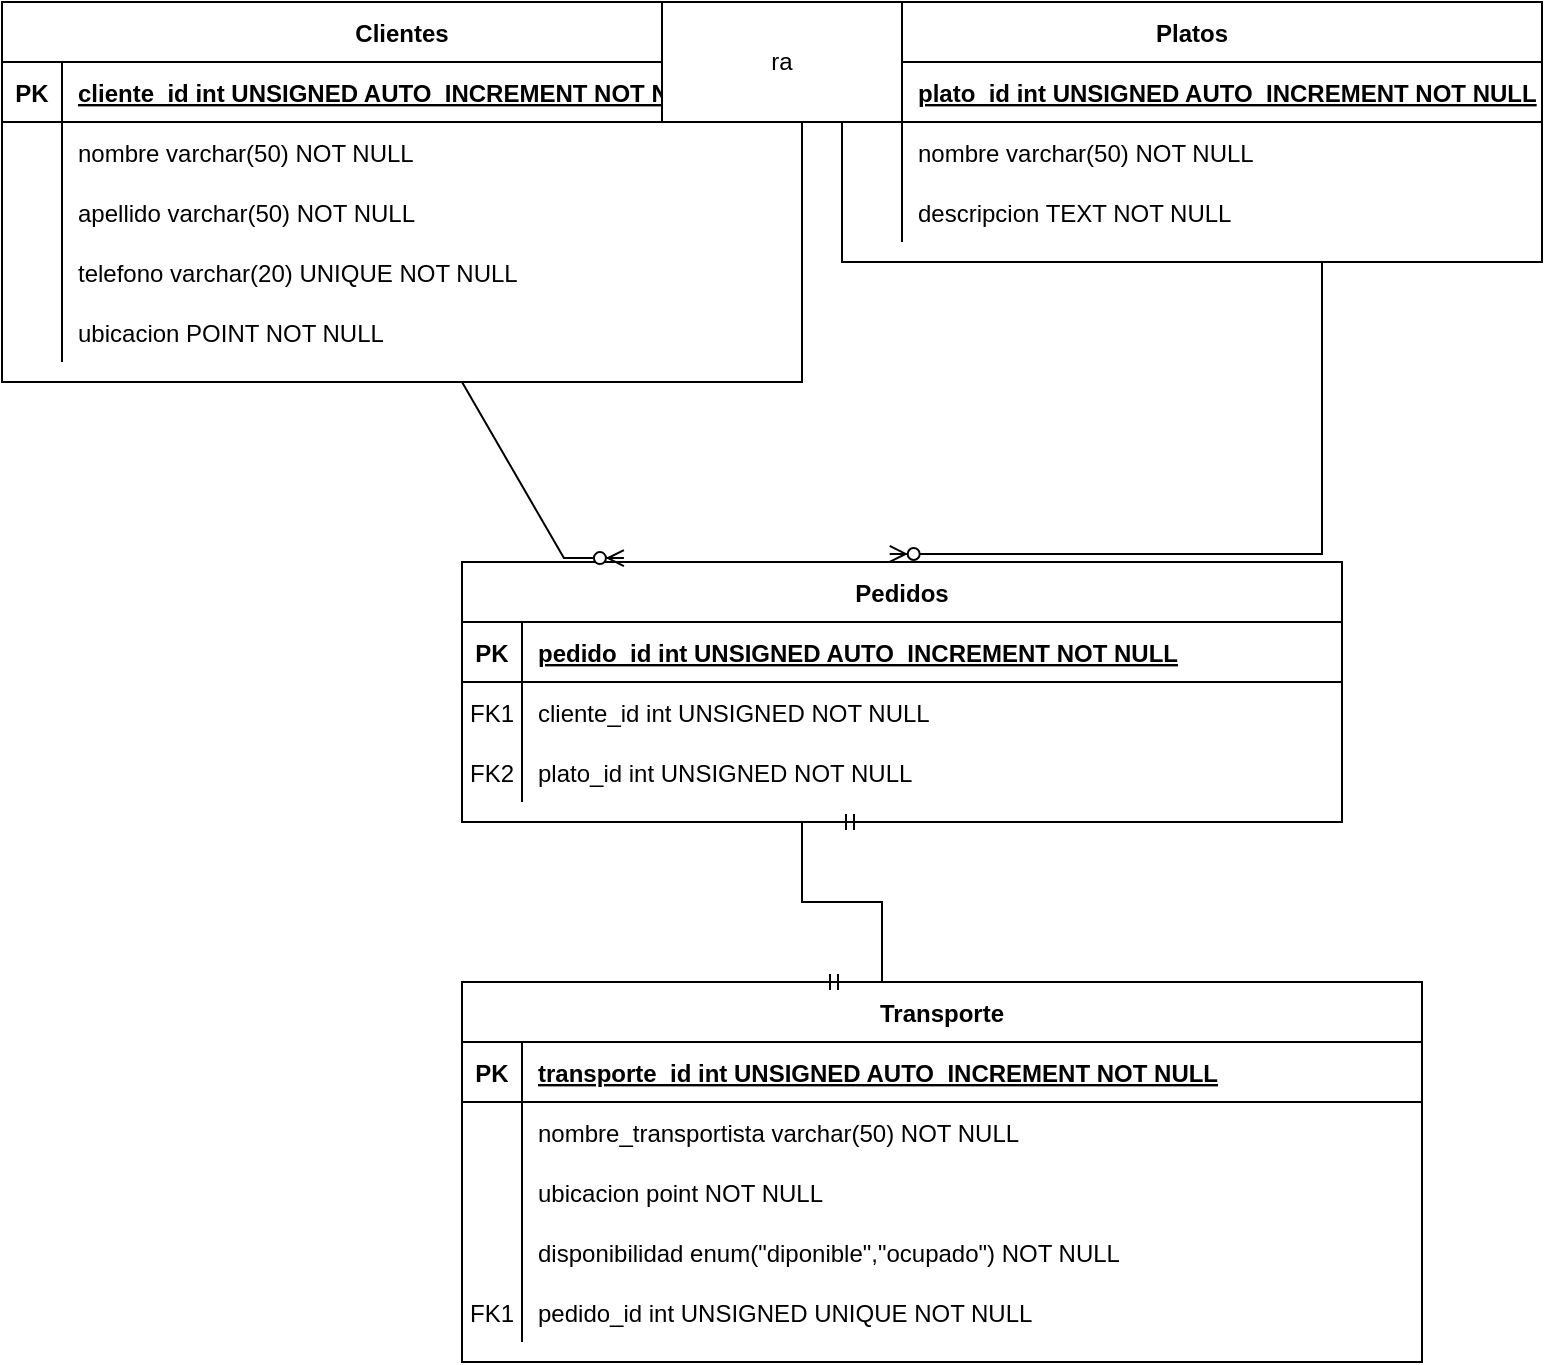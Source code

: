 <mxfile version="24.7.8">
  <diagram id="R2lEEEUBdFMjLlhIrx00" name="Page-1">
    <mxGraphModel dx="1114" dy="566" grid="1" gridSize="10" guides="1" tooltips="1" connect="1" arrows="1" fold="1" page="1" pageScale="1" pageWidth="850" pageHeight="1100" math="0" shadow="0" extFonts="Permanent Marker^https://fonts.googleapis.com/css?family=Permanent+Marker">
      <root>
        <mxCell id="0" />
        <mxCell id="1" parent="0" />
        <mxCell id="8GQuHzj6Ak3mfjsTJfdP-1" value="Clientes" style="shape=table;startSize=30;container=1;collapsible=1;childLayout=tableLayout;fixedRows=1;rowLines=0;fontStyle=1;align=center;resizeLast=1;" parent="1" vertex="1">
          <mxGeometry x="30" y="260" width="400" height="190" as="geometry" />
        </mxCell>
        <mxCell id="8GQuHzj6Ak3mfjsTJfdP-2" value="" style="shape=partialRectangle;collapsible=0;dropTarget=0;pointerEvents=0;fillColor=none;points=[[0,0.5],[1,0.5]];portConstraint=eastwest;top=0;left=0;right=0;bottom=1;" parent="8GQuHzj6Ak3mfjsTJfdP-1" vertex="1">
          <mxGeometry y="30" width="400" height="30" as="geometry" />
        </mxCell>
        <mxCell id="8GQuHzj6Ak3mfjsTJfdP-3" value="PK" style="shape=partialRectangle;overflow=hidden;connectable=0;fillColor=none;top=0;left=0;bottom=0;right=0;fontStyle=1;" parent="8GQuHzj6Ak3mfjsTJfdP-2" vertex="1">
          <mxGeometry width="30" height="30" as="geometry">
            <mxRectangle width="30" height="30" as="alternateBounds" />
          </mxGeometry>
        </mxCell>
        <mxCell id="8GQuHzj6Ak3mfjsTJfdP-4" value="cliente_id int UNSIGNED AUTO_INCREMENT NOT NULL " style="shape=partialRectangle;overflow=hidden;connectable=0;fillColor=none;top=0;left=0;bottom=0;right=0;align=left;spacingLeft=6;fontStyle=5;" parent="8GQuHzj6Ak3mfjsTJfdP-2" vertex="1">
          <mxGeometry x="30" width="370" height="30" as="geometry">
            <mxRectangle width="370" height="30" as="alternateBounds" />
          </mxGeometry>
        </mxCell>
        <mxCell id="8GQuHzj6Ak3mfjsTJfdP-5" value="" style="shape=partialRectangle;collapsible=0;dropTarget=0;pointerEvents=0;fillColor=none;points=[[0,0.5],[1,0.5]];portConstraint=eastwest;top=0;left=0;right=0;bottom=0;" parent="8GQuHzj6Ak3mfjsTJfdP-1" vertex="1">
          <mxGeometry y="60" width="400" height="30" as="geometry" />
        </mxCell>
        <mxCell id="8GQuHzj6Ak3mfjsTJfdP-6" value="" style="shape=partialRectangle;overflow=hidden;connectable=0;fillColor=none;top=0;left=0;bottom=0;right=0;" parent="8GQuHzj6Ak3mfjsTJfdP-5" vertex="1">
          <mxGeometry width="30" height="30" as="geometry">
            <mxRectangle width="30" height="30" as="alternateBounds" />
          </mxGeometry>
        </mxCell>
        <mxCell id="8GQuHzj6Ak3mfjsTJfdP-7" value="nombre varchar(50) NOT NULL" style="shape=partialRectangle;overflow=hidden;connectable=0;fillColor=none;top=0;left=0;bottom=0;right=0;align=left;spacingLeft=6;" parent="8GQuHzj6Ak3mfjsTJfdP-5" vertex="1">
          <mxGeometry x="30" width="370" height="30" as="geometry">
            <mxRectangle width="370" height="30" as="alternateBounds" />
          </mxGeometry>
        </mxCell>
        <mxCell id="8GQuHzj6Ak3mfjsTJfdP-15" value="" style="shape=partialRectangle;collapsible=0;dropTarget=0;pointerEvents=0;fillColor=none;points=[[0,0.5],[1,0.5]];portConstraint=eastwest;top=0;left=0;right=0;bottom=0;" parent="8GQuHzj6Ak3mfjsTJfdP-1" vertex="1">
          <mxGeometry y="90" width="400" height="30" as="geometry" />
        </mxCell>
        <mxCell id="8GQuHzj6Ak3mfjsTJfdP-16" value="" style="shape=partialRectangle;overflow=hidden;connectable=0;fillColor=none;top=0;left=0;bottom=0;right=0;" parent="8GQuHzj6Ak3mfjsTJfdP-15" vertex="1">
          <mxGeometry width="30" height="30" as="geometry">
            <mxRectangle width="30" height="30" as="alternateBounds" />
          </mxGeometry>
        </mxCell>
        <mxCell id="8GQuHzj6Ak3mfjsTJfdP-17" value="apellido varchar(50) NOT NULL" style="shape=partialRectangle;overflow=hidden;connectable=0;fillColor=none;top=0;left=0;bottom=0;right=0;align=left;spacingLeft=6;" parent="8GQuHzj6Ak3mfjsTJfdP-15" vertex="1">
          <mxGeometry x="30" width="370" height="30" as="geometry">
            <mxRectangle width="370" height="30" as="alternateBounds" />
          </mxGeometry>
        </mxCell>
        <mxCell id="8GQuHzj6Ak3mfjsTJfdP-18" value="" style="shape=partialRectangle;collapsible=0;dropTarget=0;pointerEvents=0;fillColor=none;points=[[0,0.5],[1,0.5]];portConstraint=eastwest;top=0;left=0;right=0;bottom=0;" parent="8GQuHzj6Ak3mfjsTJfdP-1" vertex="1">
          <mxGeometry y="120" width="400" height="30" as="geometry" />
        </mxCell>
        <mxCell id="8GQuHzj6Ak3mfjsTJfdP-19" value="" style="shape=partialRectangle;overflow=hidden;connectable=0;fillColor=none;top=0;left=0;bottom=0;right=0;" parent="8GQuHzj6Ak3mfjsTJfdP-18" vertex="1">
          <mxGeometry width="30" height="30" as="geometry">
            <mxRectangle width="30" height="30" as="alternateBounds" />
          </mxGeometry>
        </mxCell>
        <mxCell id="8GQuHzj6Ak3mfjsTJfdP-20" value="telefono varchar(20) UNIQUE NOT NULL" style="shape=partialRectangle;overflow=hidden;connectable=0;fillColor=none;top=0;left=0;bottom=0;right=0;align=left;spacingLeft=6;" parent="8GQuHzj6Ak3mfjsTJfdP-18" vertex="1">
          <mxGeometry x="30" width="370" height="30" as="geometry">
            <mxRectangle width="370" height="30" as="alternateBounds" />
          </mxGeometry>
        </mxCell>
        <mxCell id="8GQuHzj6Ak3mfjsTJfdP-21" value="" style="shape=partialRectangle;collapsible=0;dropTarget=0;pointerEvents=0;fillColor=none;points=[[0,0.5],[1,0.5]];portConstraint=eastwest;top=0;left=0;right=0;bottom=0;" parent="8GQuHzj6Ak3mfjsTJfdP-1" vertex="1">
          <mxGeometry y="150" width="400" height="30" as="geometry" />
        </mxCell>
        <mxCell id="8GQuHzj6Ak3mfjsTJfdP-22" value="" style="shape=partialRectangle;overflow=hidden;connectable=0;fillColor=none;top=0;left=0;bottom=0;right=0;" parent="8GQuHzj6Ak3mfjsTJfdP-21" vertex="1">
          <mxGeometry width="30" height="30" as="geometry">
            <mxRectangle width="30" height="30" as="alternateBounds" />
          </mxGeometry>
        </mxCell>
        <mxCell id="8GQuHzj6Ak3mfjsTJfdP-23" value="ubicacion POINT NOT NULL" style="shape=partialRectangle;overflow=hidden;connectable=0;fillColor=none;top=0;left=0;bottom=0;right=0;align=left;spacingLeft=6;" parent="8GQuHzj6Ak3mfjsTJfdP-21" vertex="1">
          <mxGeometry x="30" width="370" height="30" as="geometry">
            <mxRectangle width="370" height="30" as="alternateBounds" />
          </mxGeometry>
        </mxCell>
        <mxCell id="8GQuHzj6Ak3mfjsTJfdP-24" value="Platos" style="shape=table;startSize=30;container=1;collapsible=1;childLayout=tableLayout;fixedRows=1;rowLines=0;fontStyle=1;align=center;resizeLast=1;" parent="1" vertex="1">
          <mxGeometry x="450" y="260" width="350" height="130" as="geometry" />
        </mxCell>
        <mxCell id="8GQuHzj6Ak3mfjsTJfdP-25" value="" style="shape=partialRectangle;collapsible=0;dropTarget=0;pointerEvents=0;fillColor=none;points=[[0,0.5],[1,0.5]];portConstraint=eastwest;top=0;left=0;right=0;bottom=1;" parent="8GQuHzj6Ak3mfjsTJfdP-24" vertex="1">
          <mxGeometry y="30" width="350" height="30" as="geometry" />
        </mxCell>
        <mxCell id="8GQuHzj6Ak3mfjsTJfdP-26" value="PK" style="shape=partialRectangle;overflow=hidden;connectable=0;fillColor=none;top=0;left=0;bottom=0;right=0;fontStyle=1;" parent="8GQuHzj6Ak3mfjsTJfdP-25" vertex="1">
          <mxGeometry width="30" height="30" as="geometry">
            <mxRectangle width="30" height="30" as="alternateBounds" />
          </mxGeometry>
        </mxCell>
        <mxCell id="8GQuHzj6Ak3mfjsTJfdP-27" value="plato_id int UNSIGNED AUTO_INCREMENT NOT NULL " style="shape=partialRectangle;overflow=hidden;connectable=0;fillColor=none;top=0;left=0;bottom=0;right=0;align=left;spacingLeft=6;fontStyle=5;" parent="8GQuHzj6Ak3mfjsTJfdP-25" vertex="1">
          <mxGeometry x="30" width="320" height="30" as="geometry">
            <mxRectangle width="320" height="30" as="alternateBounds" />
          </mxGeometry>
        </mxCell>
        <mxCell id="8GQuHzj6Ak3mfjsTJfdP-28" value="" style="shape=partialRectangle;collapsible=0;dropTarget=0;pointerEvents=0;fillColor=none;points=[[0,0.5],[1,0.5]];portConstraint=eastwest;top=0;left=0;right=0;bottom=0;" parent="8GQuHzj6Ak3mfjsTJfdP-24" vertex="1">
          <mxGeometry y="60" width="350" height="30" as="geometry" />
        </mxCell>
        <mxCell id="8GQuHzj6Ak3mfjsTJfdP-29" value="" style="shape=partialRectangle;overflow=hidden;connectable=0;fillColor=none;top=0;left=0;bottom=0;right=0;" parent="8GQuHzj6Ak3mfjsTJfdP-28" vertex="1">
          <mxGeometry width="30" height="30" as="geometry">
            <mxRectangle width="30" height="30" as="alternateBounds" />
          </mxGeometry>
        </mxCell>
        <mxCell id="8GQuHzj6Ak3mfjsTJfdP-30" value="nombre varchar(50) NOT NULL" style="shape=partialRectangle;overflow=hidden;connectable=0;fillColor=none;top=0;left=0;bottom=0;right=0;align=left;spacingLeft=6;" parent="8GQuHzj6Ak3mfjsTJfdP-28" vertex="1">
          <mxGeometry x="30" width="320" height="30" as="geometry">
            <mxRectangle width="320" height="30" as="alternateBounds" />
          </mxGeometry>
        </mxCell>
        <mxCell id="8GQuHzj6Ak3mfjsTJfdP-31" value="" style="shape=partialRectangle;collapsible=0;dropTarget=0;pointerEvents=0;fillColor=none;points=[[0,0.5],[1,0.5]];portConstraint=eastwest;top=0;left=0;right=0;bottom=0;" parent="8GQuHzj6Ak3mfjsTJfdP-24" vertex="1">
          <mxGeometry y="90" width="350" height="30" as="geometry" />
        </mxCell>
        <mxCell id="8GQuHzj6Ak3mfjsTJfdP-32" value="" style="shape=partialRectangle;overflow=hidden;connectable=0;fillColor=none;top=0;left=0;bottom=0;right=0;" parent="8GQuHzj6Ak3mfjsTJfdP-31" vertex="1">
          <mxGeometry width="30" height="30" as="geometry">
            <mxRectangle width="30" height="30" as="alternateBounds" />
          </mxGeometry>
        </mxCell>
        <mxCell id="8GQuHzj6Ak3mfjsTJfdP-33" value="descripcion TEXT NOT NULL" style="shape=partialRectangle;overflow=hidden;connectable=0;fillColor=none;top=0;left=0;bottom=0;right=0;align=left;spacingLeft=6;" parent="8GQuHzj6Ak3mfjsTJfdP-31" vertex="1">
          <mxGeometry x="30" width="320" height="30" as="geometry">
            <mxRectangle width="320" height="30" as="alternateBounds" />
          </mxGeometry>
        </mxCell>
        <mxCell id="8GQuHzj6Ak3mfjsTJfdP-34" value="Pedidos" style="shape=table;startSize=30;container=1;collapsible=1;childLayout=tableLayout;fixedRows=1;rowLines=0;fontStyle=1;align=center;resizeLast=1;" parent="1" vertex="1">
          <mxGeometry x="260" y="540" width="440" height="130" as="geometry" />
        </mxCell>
        <mxCell id="8GQuHzj6Ak3mfjsTJfdP-35" value="" style="shape=partialRectangle;collapsible=0;dropTarget=0;pointerEvents=0;fillColor=none;points=[[0,0.5],[1,0.5]];portConstraint=eastwest;top=0;left=0;right=0;bottom=1;" parent="8GQuHzj6Ak3mfjsTJfdP-34" vertex="1">
          <mxGeometry y="30" width="440" height="30" as="geometry" />
        </mxCell>
        <mxCell id="8GQuHzj6Ak3mfjsTJfdP-36" value="PK" style="shape=partialRectangle;overflow=hidden;connectable=0;fillColor=none;top=0;left=0;bottom=0;right=0;fontStyle=1;" parent="8GQuHzj6Ak3mfjsTJfdP-35" vertex="1">
          <mxGeometry width="30" height="30" as="geometry">
            <mxRectangle width="30" height="30" as="alternateBounds" />
          </mxGeometry>
        </mxCell>
        <mxCell id="8GQuHzj6Ak3mfjsTJfdP-37" value="pedido_id int UNSIGNED AUTO_INCREMENT NOT NULL" style="shape=partialRectangle;overflow=hidden;connectable=0;fillColor=none;top=0;left=0;bottom=0;right=0;align=left;spacingLeft=6;fontStyle=5;" parent="8GQuHzj6Ak3mfjsTJfdP-35" vertex="1">
          <mxGeometry x="30" width="410" height="30" as="geometry">
            <mxRectangle width="410" height="30" as="alternateBounds" />
          </mxGeometry>
        </mxCell>
        <mxCell id="8GQuHzj6Ak3mfjsTJfdP-38" value="" style="shape=partialRectangle;collapsible=0;dropTarget=0;pointerEvents=0;fillColor=none;points=[[0,0.5],[1,0.5]];portConstraint=eastwest;top=0;left=0;right=0;bottom=0;" parent="8GQuHzj6Ak3mfjsTJfdP-34" vertex="1">
          <mxGeometry y="60" width="440" height="30" as="geometry" />
        </mxCell>
        <mxCell id="8GQuHzj6Ak3mfjsTJfdP-39" value="FK1" style="shape=partialRectangle;overflow=hidden;connectable=0;fillColor=none;top=0;left=0;bottom=0;right=0;" parent="8GQuHzj6Ak3mfjsTJfdP-38" vertex="1">
          <mxGeometry width="30" height="30" as="geometry">
            <mxRectangle width="30" height="30" as="alternateBounds" />
          </mxGeometry>
        </mxCell>
        <mxCell id="8GQuHzj6Ak3mfjsTJfdP-40" value="cliente_id int UNSIGNED NOT NULL" style="shape=partialRectangle;overflow=hidden;connectable=0;fillColor=none;top=0;left=0;bottom=0;right=0;align=left;spacingLeft=6;" parent="8GQuHzj6Ak3mfjsTJfdP-38" vertex="1">
          <mxGeometry x="30" width="410" height="30" as="geometry">
            <mxRectangle width="410" height="30" as="alternateBounds" />
          </mxGeometry>
        </mxCell>
        <mxCell id="8GQuHzj6Ak3mfjsTJfdP-41" value="" style="shape=partialRectangle;collapsible=0;dropTarget=0;pointerEvents=0;fillColor=none;points=[[0,0.5],[1,0.5]];portConstraint=eastwest;top=0;left=0;right=0;bottom=0;" parent="8GQuHzj6Ak3mfjsTJfdP-34" vertex="1">
          <mxGeometry y="90" width="440" height="30" as="geometry" />
        </mxCell>
        <mxCell id="8GQuHzj6Ak3mfjsTJfdP-42" value="FK2" style="shape=partialRectangle;overflow=hidden;connectable=0;fillColor=none;top=0;left=0;bottom=0;right=0;" parent="8GQuHzj6Ak3mfjsTJfdP-41" vertex="1">
          <mxGeometry width="30" height="30" as="geometry">
            <mxRectangle width="30" height="30" as="alternateBounds" />
          </mxGeometry>
        </mxCell>
        <mxCell id="8GQuHzj6Ak3mfjsTJfdP-43" value="plato_id int UNSIGNED NOT NULL" style="shape=partialRectangle;overflow=hidden;connectable=0;fillColor=none;top=0;left=0;bottom=0;right=0;align=left;spacingLeft=6;" parent="8GQuHzj6Ak3mfjsTJfdP-41" vertex="1">
          <mxGeometry x="30" width="410" height="30" as="geometry">
            <mxRectangle width="410" height="30" as="alternateBounds" />
          </mxGeometry>
        </mxCell>
        <mxCell id="8GQuHzj6Ak3mfjsTJfdP-44" value="" style="edgeStyle=entityRelationEdgeStyle;fontSize=12;html=1;endArrow=ERzeroToMany;endFill=1;rounded=0;entryX=0.184;entryY=-0.015;entryDx=0;entryDy=0;entryPerimeter=0;exitX=0.5;exitY=1;exitDx=0;exitDy=0;" parent="1" source="8GQuHzj6Ak3mfjsTJfdP-1" target="8GQuHzj6Ak3mfjsTJfdP-34" edge="1">
          <mxGeometry width="100" height="100" relative="1" as="geometry">
            <mxPoint x="300" y="660" as="sourcePoint" />
            <mxPoint x="320" y="710" as="targetPoint" />
          </mxGeometry>
        </mxCell>
        <mxCell id="8GQuHzj6Ak3mfjsTJfdP-45" value="" style="edgeStyle=entityRelationEdgeStyle;fontSize=12;html=1;endArrow=ERzeroToMany;endFill=1;rounded=0;entryX=0.486;entryY=-0.031;entryDx=0;entryDy=0;entryPerimeter=0;" parent="1" target="8GQuHzj6Ak3mfjsTJfdP-34" edge="1">
          <mxGeometry width="100" height="100" relative="1" as="geometry">
            <mxPoint x="660" y="390" as="sourcePoint" />
            <mxPoint x="470" y="730" as="targetPoint" />
          </mxGeometry>
        </mxCell>
        <mxCell id="8GQuHzj6Ak3mfjsTJfdP-46" value="Transporte" style="shape=table;startSize=30;container=1;collapsible=1;childLayout=tableLayout;fixedRows=1;rowLines=0;fontStyle=1;align=center;resizeLast=1;" parent="1" vertex="1">
          <mxGeometry x="260" y="750" width="480" height="190" as="geometry" />
        </mxCell>
        <mxCell id="8GQuHzj6Ak3mfjsTJfdP-47" value="" style="shape=partialRectangle;collapsible=0;dropTarget=0;pointerEvents=0;fillColor=none;points=[[0,0.5],[1,0.5]];portConstraint=eastwest;top=0;left=0;right=0;bottom=1;" parent="8GQuHzj6Ak3mfjsTJfdP-46" vertex="1">
          <mxGeometry y="30" width="480" height="30" as="geometry" />
        </mxCell>
        <mxCell id="8GQuHzj6Ak3mfjsTJfdP-48" value="PK" style="shape=partialRectangle;overflow=hidden;connectable=0;fillColor=none;top=0;left=0;bottom=0;right=0;fontStyle=1;" parent="8GQuHzj6Ak3mfjsTJfdP-47" vertex="1">
          <mxGeometry width="30" height="30" as="geometry">
            <mxRectangle width="30" height="30" as="alternateBounds" />
          </mxGeometry>
        </mxCell>
        <mxCell id="8GQuHzj6Ak3mfjsTJfdP-49" value="transporte_id int UNSIGNED AUTO_INCREMENT NOT NULL" style="shape=partialRectangle;overflow=hidden;connectable=0;fillColor=none;top=0;left=0;bottom=0;right=0;align=left;spacingLeft=6;fontStyle=5;" parent="8GQuHzj6Ak3mfjsTJfdP-47" vertex="1">
          <mxGeometry x="30" width="450" height="30" as="geometry">
            <mxRectangle width="450" height="30" as="alternateBounds" />
          </mxGeometry>
        </mxCell>
        <mxCell id="8GQuHzj6Ak3mfjsTJfdP-50" value="" style="shape=partialRectangle;collapsible=0;dropTarget=0;pointerEvents=0;fillColor=none;points=[[0,0.5],[1,0.5]];portConstraint=eastwest;top=0;left=0;right=0;bottom=0;" parent="8GQuHzj6Ak3mfjsTJfdP-46" vertex="1">
          <mxGeometry y="60" width="480" height="30" as="geometry" />
        </mxCell>
        <mxCell id="8GQuHzj6Ak3mfjsTJfdP-51" value="" style="shape=partialRectangle;overflow=hidden;connectable=0;fillColor=none;top=0;left=0;bottom=0;right=0;" parent="8GQuHzj6Ak3mfjsTJfdP-50" vertex="1">
          <mxGeometry width="30" height="30" as="geometry">
            <mxRectangle width="30" height="30" as="alternateBounds" />
          </mxGeometry>
        </mxCell>
        <mxCell id="8GQuHzj6Ak3mfjsTJfdP-52" value="nombre_transportista varchar(50) NOT NULL" style="shape=partialRectangle;overflow=hidden;connectable=0;fillColor=none;top=0;left=0;bottom=0;right=0;align=left;spacingLeft=6;" parent="8GQuHzj6Ak3mfjsTJfdP-50" vertex="1">
          <mxGeometry x="30" width="450" height="30" as="geometry">
            <mxRectangle width="450" height="30" as="alternateBounds" />
          </mxGeometry>
        </mxCell>
        <mxCell id="8GQuHzj6Ak3mfjsTJfdP-53" value="" style="shape=partialRectangle;collapsible=0;dropTarget=0;pointerEvents=0;fillColor=none;points=[[0,0.5],[1,0.5]];portConstraint=eastwest;top=0;left=0;right=0;bottom=0;" parent="8GQuHzj6Ak3mfjsTJfdP-46" vertex="1">
          <mxGeometry y="90" width="480" height="30" as="geometry" />
        </mxCell>
        <mxCell id="8GQuHzj6Ak3mfjsTJfdP-54" value="" style="shape=partialRectangle;overflow=hidden;connectable=0;fillColor=none;top=0;left=0;bottom=0;right=0;" parent="8GQuHzj6Ak3mfjsTJfdP-53" vertex="1">
          <mxGeometry width="30" height="30" as="geometry">
            <mxRectangle width="30" height="30" as="alternateBounds" />
          </mxGeometry>
        </mxCell>
        <mxCell id="8GQuHzj6Ak3mfjsTJfdP-55" value="ubicacion point NOT NULL" style="shape=partialRectangle;overflow=hidden;connectable=0;fillColor=none;top=0;left=0;bottom=0;right=0;align=left;spacingLeft=6;" parent="8GQuHzj6Ak3mfjsTJfdP-53" vertex="1">
          <mxGeometry x="30" width="450" height="30" as="geometry">
            <mxRectangle width="450" height="30" as="alternateBounds" />
          </mxGeometry>
        </mxCell>
        <mxCell id="8GQuHzj6Ak3mfjsTJfdP-56" value="" style="shape=partialRectangle;collapsible=0;dropTarget=0;pointerEvents=0;fillColor=none;points=[[0,0.5],[1,0.5]];portConstraint=eastwest;top=0;left=0;right=0;bottom=0;" parent="8GQuHzj6Ak3mfjsTJfdP-46" vertex="1">
          <mxGeometry y="120" width="480" height="30" as="geometry" />
        </mxCell>
        <mxCell id="8GQuHzj6Ak3mfjsTJfdP-57" value="" style="shape=partialRectangle;overflow=hidden;connectable=0;fillColor=none;top=0;left=0;bottom=0;right=0;" parent="8GQuHzj6Ak3mfjsTJfdP-56" vertex="1">
          <mxGeometry width="30" height="30" as="geometry">
            <mxRectangle width="30" height="30" as="alternateBounds" />
          </mxGeometry>
        </mxCell>
        <mxCell id="8GQuHzj6Ak3mfjsTJfdP-58" value="disponibilidad enum(&quot;diponible&quot;,&quot;ocupado&quot;) NOT NULL" style="shape=partialRectangle;overflow=hidden;connectable=0;fillColor=none;top=0;left=0;bottom=0;right=0;align=left;spacingLeft=6;" parent="8GQuHzj6Ak3mfjsTJfdP-56" vertex="1">
          <mxGeometry x="30" width="450" height="30" as="geometry">
            <mxRectangle width="450" height="30" as="alternateBounds" />
          </mxGeometry>
        </mxCell>
        <mxCell id="8GQuHzj6Ak3mfjsTJfdP-72" value="" style="shape=partialRectangle;collapsible=0;dropTarget=0;pointerEvents=0;fillColor=none;points=[[0,0.5],[1,0.5]];portConstraint=eastwest;top=0;left=0;right=0;bottom=0;" parent="8GQuHzj6Ak3mfjsTJfdP-46" vertex="1">
          <mxGeometry y="150" width="480" height="30" as="geometry" />
        </mxCell>
        <mxCell id="8GQuHzj6Ak3mfjsTJfdP-73" value="FK1" style="shape=partialRectangle;overflow=hidden;connectable=0;fillColor=none;top=0;left=0;bottom=0;right=0;" parent="8GQuHzj6Ak3mfjsTJfdP-72" vertex="1">
          <mxGeometry width="30" height="30" as="geometry">
            <mxRectangle width="30" height="30" as="alternateBounds" />
          </mxGeometry>
        </mxCell>
        <mxCell id="8GQuHzj6Ak3mfjsTJfdP-74" value="pedido_id int UNSIGNED UNIQUE NOT NULL" style="shape=partialRectangle;overflow=hidden;connectable=0;fillColor=none;top=0;left=0;bottom=0;right=0;align=left;spacingLeft=6;" parent="8GQuHzj6Ak3mfjsTJfdP-72" vertex="1">
          <mxGeometry x="30" width="450" height="30" as="geometry">
            <mxRectangle width="450" height="30" as="alternateBounds" />
          </mxGeometry>
        </mxCell>
        <mxCell id="8GQuHzj6Ak3mfjsTJfdP-75" value="" style="edgeStyle=entityRelationEdgeStyle;fontSize=12;html=1;endArrow=ERmandOne;startArrow=ERmandOne;rounded=0;exitX=0.375;exitY=0;exitDx=0;exitDy=0;exitPerimeter=0;" parent="1" source="8GQuHzj6Ak3mfjsTJfdP-46" edge="1">
          <mxGeometry width="100" height="100" relative="1" as="geometry">
            <mxPoint x="360" y="770" as="sourcePoint" />
            <mxPoint x="460" y="670" as="targetPoint" />
          </mxGeometry>
        </mxCell>
        <mxCell id="KiWf95owDgtF16SPH8oH-1" value="ra" style="whiteSpace=wrap;html=1;" vertex="1" parent="1">
          <mxGeometry x="360" y="260" width="120" height="60" as="geometry" />
        </mxCell>
      </root>
    </mxGraphModel>
  </diagram>
</mxfile>
